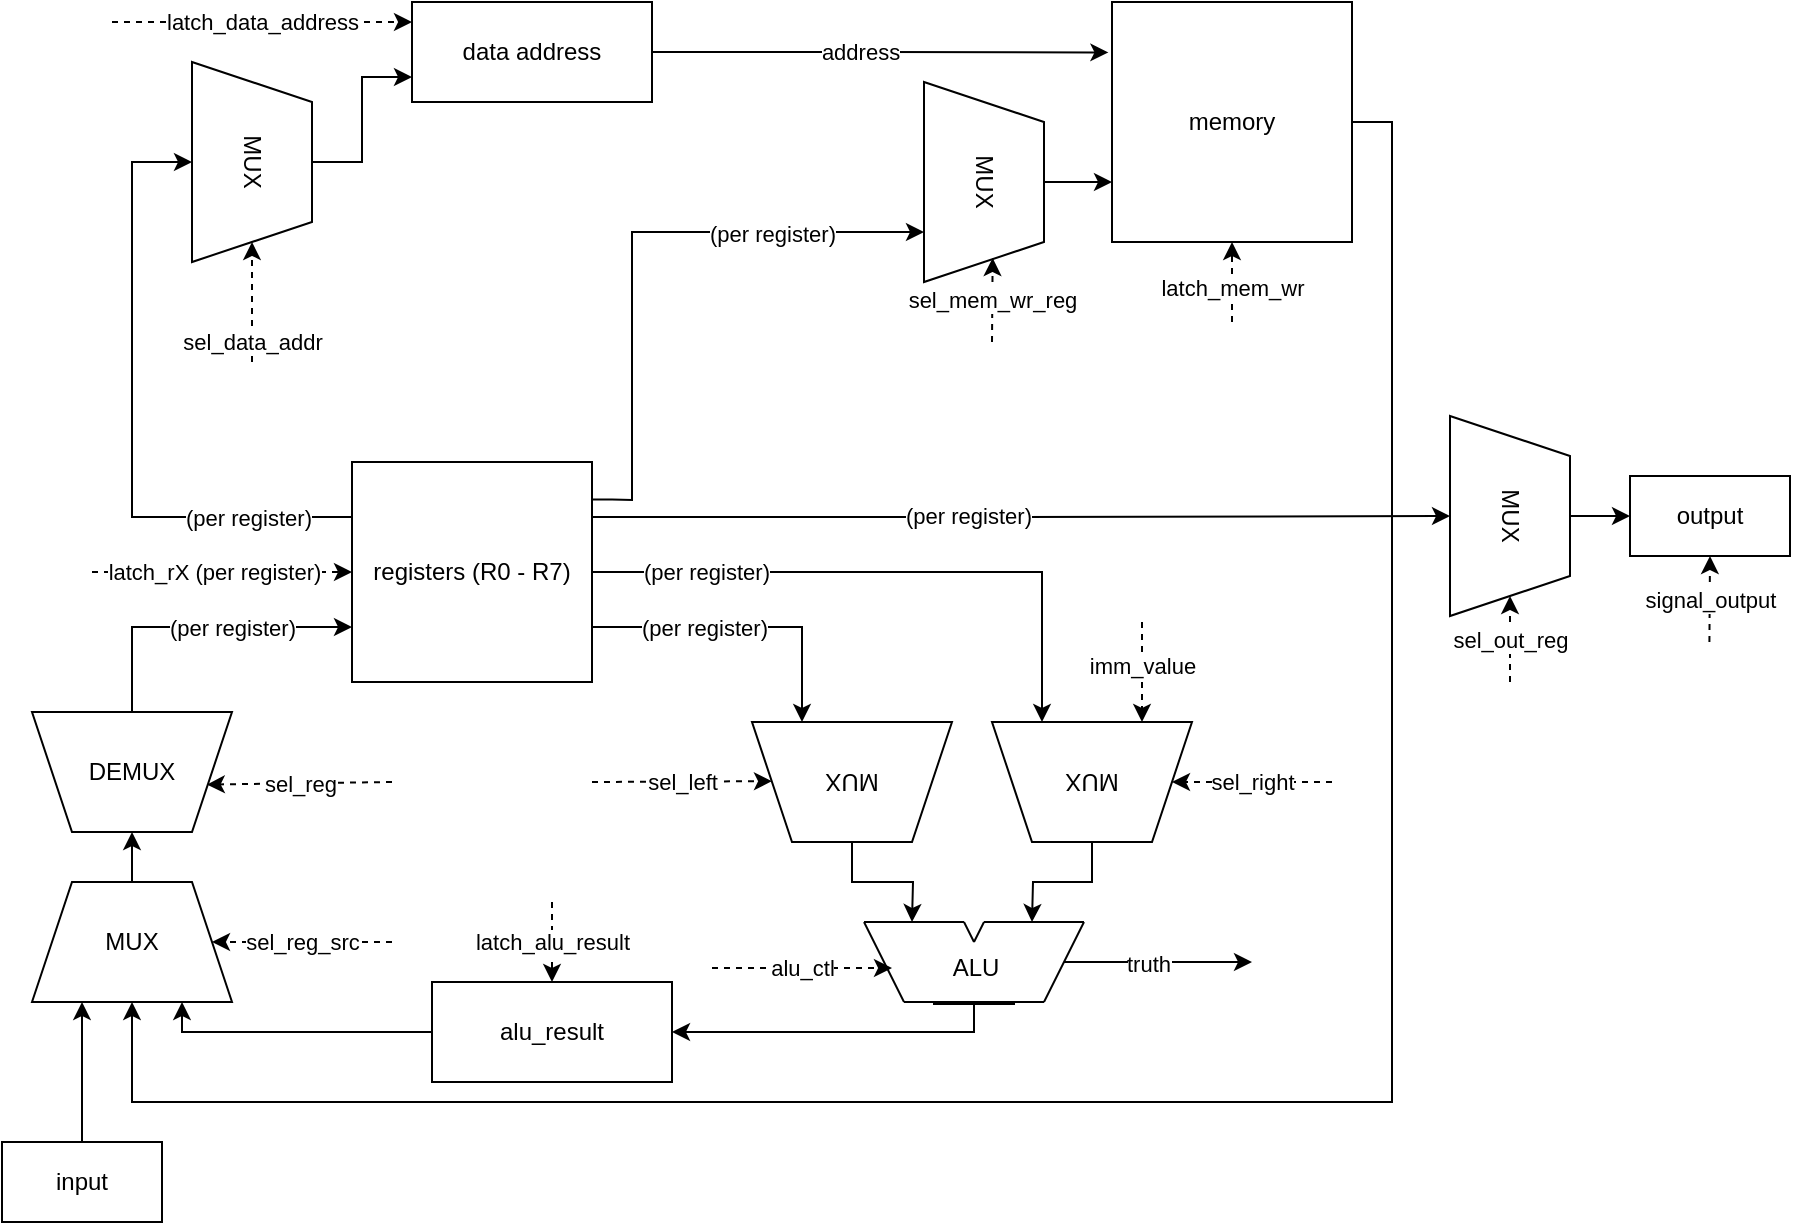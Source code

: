 <mxfile scale="4" border="0" version="24.4.6" type="device">
  <diagram name="Page-1" id="7e0a89b8-554c-2b80-1dc8-d5c74ca68de4">
    <mxGraphModel dx="1426" dy="749" grid="1" gridSize="10" guides="1" tooltips="1" connect="1" arrows="1" fold="1" page="1" pageScale="1" pageWidth="1100" pageHeight="850" background="none" math="0" shadow="0">
      <root>
        <mxCell id="0" />
        <mxCell id="1" parent="0" />
        <mxCell id="mbTVtiMHDX3Djsl5jZRn-1" value="data address" style="rounded=0;whiteSpace=wrap;html=1;" parent="1" vertex="1">
          <mxGeometry x="240" y="40" width="120" height="50" as="geometry" />
        </mxCell>
        <mxCell id="mbTVtiMHDX3Djsl5jZRn-102" style="edgeStyle=orthogonalEdgeStyle;rounded=0;orthogonalLoop=1;jettySize=auto;html=1;entryX=0.5;entryY=1;entryDx=0;entryDy=0;" parent="1" source="mbTVtiMHDX3Djsl5jZRn-2" target="mbTVtiMHDX3Djsl5jZRn-63" edge="1">
          <mxGeometry relative="1" as="geometry">
            <Array as="points">
              <mxPoint x="730" y="100" />
              <mxPoint x="730" y="590" />
              <mxPoint x="100" y="590" />
            </Array>
          </mxGeometry>
        </mxCell>
        <mxCell id="mbTVtiMHDX3Djsl5jZRn-2" value="memory" style="rounded=0;whiteSpace=wrap;html=1;" parent="1" vertex="1">
          <mxGeometry x="590" y="40" width="120" height="120" as="geometry" />
        </mxCell>
        <mxCell id="mbTVtiMHDX3Djsl5jZRn-3" style="edgeStyle=orthogonalEdgeStyle;rounded=0;orthogonalLoop=1;jettySize=auto;html=1;entryX=-0.015;entryY=0.21;entryDx=0;entryDy=0;entryPerimeter=0;" parent="1" source="mbTVtiMHDX3Djsl5jZRn-1" target="mbTVtiMHDX3Djsl5jZRn-2" edge="1">
          <mxGeometry relative="1" as="geometry" />
        </mxCell>
        <mxCell id="mbTVtiMHDX3Djsl5jZRn-7" value="address" style="edgeLabel;html=1;align=center;verticalAlign=middle;resizable=0;points=[];" parent="mbTVtiMHDX3Djsl5jZRn-3" vertex="1" connectable="0">
          <mxGeometry x="-0.104" relative="1" as="geometry">
            <mxPoint x="1" as="offset" />
          </mxGeometry>
        </mxCell>
        <mxCell id="mbTVtiMHDX3Djsl5jZRn-4" value="" style="endArrow=classic;html=1;rounded=0;dashed=1;" parent="1" edge="1">
          <mxGeometry width="50" height="50" relative="1" as="geometry">
            <mxPoint x="90" y="50" as="sourcePoint" />
            <mxPoint x="240" y="50" as="targetPoint" />
          </mxGeometry>
        </mxCell>
        <mxCell id="mbTVtiMHDX3Djsl5jZRn-6" value="latch_data_address" style="edgeLabel;html=1;align=center;verticalAlign=middle;resizable=0;points=[];" parent="mbTVtiMHDX3Djsl5jZRn-4" vertex="1" connectable="0">
          <mxGeometry x="-0.004" relative="1" as="geometry">
            <mxPoint as="offset" />
          </mxGeometry>
        </mxCell>
        <mxCell id="mbTVtiMHDX3Djsl5jZRn-15" style="edgeStyle=orthogonalEdgeStyle;rounded=0;orthogonalLoop=1;jettySize=auto;html=1;exitX=0;exitY=0.25;exitDx=0;exitDy=0;entryX=0.5;entryY=1;entryDx=0;entryDy=0;" parent="1" source="mbTVtiMHDX3Djsl5jZRn-8" target="mbTVtiMHDX3Djsl5jZRn-12" edge="1">
          <mxGeometry relative="1" as="geometry">
            <mxPoint x="290" y="200" as="sourcePoint" />
            <mxPoint x="30" y="80" as="targetPoint" />
            <Array as="points">
              <mxPoint x="100" y="298" />
              <mxPoint x="100" y="120" />
            </Array>
          </mxGeometry>
        </mxCell>
        <mxCell id="mbTVtiMHDX3Djsl5jZRn-19" value="(per register)" style="edgeLabel;html=1;align=center;verticalAlign=middle;resizable=0;points=[];" parent="mbTVtiMHDX3Djsl5jZRn-15" vertex="1" connectable="0">
          <mxGeometry x="-0.324" y="-2" relative="1" as="geometry">
            <mxPoint x="55" y="2" as="offset" />
          </mxGeometry>
        </mxCell>
        <mxCell id="mbTVtiMHDX3Djsl5jZRn-88" style="edgeStyle=orthogonalEdgeStyle;rounded=0;orthogonalLoop=1;jettySize=auto;html=1;entryX=0.75;entryY=1;entryDx=0;entryDy=0;exitX=1.003;exitY=0.171;exitDx=0;exitDy=0;exitPerimeter=0;" parent="1" source="mbTVtiMHDX3Djsl5jZRn-8" target="mbTVtiMHDX3Djsl5jZRn-91" edge="1">
          <mxGeometry relative="1" as="geometry">
            <mxPoint x="340" y="280" as="sourcePoint" />
            <mxPoint x="480" y="166" as="targetPoint" />
            <Array as="points">
              <mxPoint x="340" y="289" />
              <mxPoint x="350" y="289" />
              <mxPoint x="350" y="155" />
            </Array>
          </mxGeometry>
        </mxCell>
        <mxCell id="mbTVtiMHDX3Djsl5jZRn-90" value="&lt;div&gt;(per register)&lt;/div&gt;" style="edgeLabel;html=1;align=center;verticalAlign=middle;resizable=0;points=[];" parent="mbTVtiMHDX3Djsl5jZRn-88" vertex="1" connectable="0">
          <mxGeometry x="0.487" y="-1" relative="1" as="geometry">
            <mxPoint as="offset" />
          </mxGeometry>
        </mxCell>
        <mxCell id="mbTVtiMHDX3Djsl5jZRn-108" style="edgeStyle=orthogonalEdgeStyle;rounded=0;orthogonalLoop=1;jettySize=auto;html=1;exitX=1;exitY=0.25;exitDx=0;exitDy=0;entryX=0.5;entryY=1;entryDx=0;entryDy=0;" parent="1" source="mbTVtiMHDX3Djsl5jZRn-8" target="mbTVtiMHDX3Djsl5jZRn-109" edge="1">
          <mxGeometry relative="1" as="geometry">
            <mxPoint x="620" y="297" as="targetPoint" />
          </mxGeometry>
        </mxCell>
        <mxCell id="mbTVtiMHDX3Djsl5jZRn-115" value="(per register)" style="edgeLabel;html=1;align=center;verticalAlign=middle;resizable=0;points=[];" parent="mbTVtiMHDX3Djsl5jZRn-108" vertex="1" connectable="0">
          <mxGeometry x="-0.128" y="1" relative="1" as="geometry">
            <mxPoint as="offset" />
          </mxGeometry>
        </mxCell>
        <mxCell id="mbTVtiMHDX3Djsl5jZRn-8" value="&lt;div&gt;registers (R0 - R7)&lt;/div&gt;" style="rounded=0;whiteSpace=wrap;html=1;" parent="1" vertex="1">
          <mxGeometry x="210" y="270" width="120" height="110" as="geometry" />
        </mxCell>
        <mxCell id="mbTVtiMHDX3Djsl5jZRn-10" value="" style="endArrow=classic;html=1;rounded=0;dashed=1;entryX=0.25;entryY=1;entryDx=0;entryDy=0;" parent="1" target="mbTVtiMHDX3Djsl5jZRn-36" edge="1">
          <mxGeometry width="50" height="50" relative="1" as="geometry">
            <mxPoint x="605" y="350" as="sourcePoint" />
            <mxPoint x="610" y="400" as="targetPoint" />
          </mxGeometry>
        </mxCell>
        <mxCell id="mbTVtiMHDX3Djsl5jZRn-11" value="imm_value" style="edgeLabel;html=1;align=center;verticalAlign=middle;resizable=0;points=[];" parent="mbTVtiMHDX3Djsl5jZRn-10" vertex="1" connectable="0">
          <mxGeometry x="-0.004" relative="1" as="geometry">
            <mxPoint y="-3" as="offset" />
          </mxGeometry>
        </mxCell>
        <mxCell id="mbTVtiMHDX3Djsl5jZRn-14" style="edgeStyle=orthogonalEdgeStyle;rounded=0;orthogonalLoop=1;jettySize=auto;html=1;entryX=0;entryY=0.75;entryDx=0;entryDy=0;" parent="1" source="mbTVtiMHDX3Djsl5jZRn-12" target="mbTVtiMHDX3Djsl5jZRn-1" edge="1">
          <mxGeometry relative="1" as="geometry" />
        </mxCell>
        <mxCell id="mbTVtiMHDX3Djsl5jZRn-12" value="MUX" style="shape=trapezoid;perimeter=trapezoidPerimeter;whiteSpace=wrap;html=1;fixedSize=1;rotation=90;" parent="1" vertex="1">
          <mxGeometry x="110" y="90" width="100" height="60" as="geometry" />
        </mxCell>
        <mxCell id="mbTVtiMHDX3Djsl5jZRn-16" value="" style="endArrow=classic;html=1;rounded=0;dashed=1;entryX=1;entryY=0.5;entryDx=0;entryDy=0;" parent="1" target="mbTVtiMHDX3Djsl5jZRn-12" edge="1">
          <mxGeometry width="50" height="50" relative="1" as="geometry">
            <mxPoint x="160" y="220" as="sourcePoint" />
            <mxPoint x="190" y="220" as="targetPoint" />
          </mxGeometry>
        </mxCell>
        <mxCell id="mbTVtiMHDX3Djsl5jZRn-17" value="sel_data_addr" style="edgeLabel;html=1;align=center;verticalAlign=middle;resizable=0;points=[];" parent="mbTVtiMHDX3Djsl5jZRn-16" vertex="1" connectable="0">
          <mxGeometry x="-0.004" relative="1" as="geometry">
            <mxPoint y="20" as="offset" />
          </mxGeometry>
        </mxCell>
        <mxCell id="mbTVtiMHDX3Djsl5jZRn-33" value="" style="group" parent="1" vertex="1" connectable="0">
          <mxGeometry x="466" y="500" width="110" height="40" as="geometry" />
        </mxCell>
        <mxCell id="mbTVtiMHDX3Djsl5jZRn-21" value="" style="endArrow=none;html=1;rounded=0;" parent="mbTVtiMHDX3Djsl5jZRn-33" edge="1">
          <mxGeometry width="50" height="50" relative="1" as="geometry">
            <mxPoint x="20" y="40" as="sourcePoint" />
            <mxPoint x="90" y="40" as="targetPoint" />
          </mxGeometry>
        </mxCell>
        <mxCell id="mbTVtiMHDX3Djsl5jZRn-22" value="" style="endArrow=none;html=1;rounded=0;" parent="mbTVtiMHDX3Djsl5jZRn-33" edge="1">
          <mxGeometry width="50" height="50" relative="1" as="geometry">
            <mxPoint as="sourcePoint" />
            <mxPoint x="20" y="40" as="targetPoint" />
          </mxGeometry>
        </mxCell>
        <mxCell id="mbTVtiMHDX3Djsl5jZRn-24" value="" style="endArrow=none;html=1;rounded=0;" parent="mbTVtiMHDX3Djsl5jZRn-33" edge="1">
          <mxGeometry width="50" height="50" relative="1" as="geometry">
            <mxPoint x="90" y="40" as="sourcePoint" />
            <mxPoint x="110" as="targetPoint" />
          </mxGeometry>
        </mxCell>
        <mxCell id="mbTVtiMHDX3Djsl5jZRn-25" value="" style="endArrow=none;html=1;rounded=0;" parent="mbTVtiMHDX3Djsl5jZRn-33" edge="1">
          <mxGeometry width="50" height="50" relative="1" as="geometry">
            <mxPoint as="sourcePoint" />
            <mxPoint x="50" as="targetPoint" />
          </mxGeometry>
        </mxCell>
        <mxCell id="mbTVtiMHDX3Djsl5jZRn-29" value="ALU" style="text;html=1;align=center;verticalAlign=middle;whiteSpace=wrap;rounded=0;" parent="mbTVtiMHDX3Djsl5jZRn-33" vertex="1">
          <mxGeometry x="26" y="8" width="60" height="30" as="geometry" />
        </mxCell>
        <mxCell id="mbTVtiMHDX3Djsl5jZRn-30" value="" style="endArrow=none;html=1;rounded=0;" parent="mbTVtiMHDX3Djsl5jZRn-33" edge="1">
          <mxGeometry width="50" height="50" relative="1" as="geometry">
            <mxPoint x="60" as="sourcePoint" />
            <mxPoint x="110" as="targetPoint" />
          </mxGeometry>
        </mxCell>
        <mxCell id="mbTVtiMHDX3Djsl5jZRn-31" value="" style="endArrow=none;html=1;rounded=0;" parent="mbTVtiMHDX3Djsl5jZRn-33" edge="1">
          <mxGeometry width="50" height="50" relative="1" as="geometry">
            <mxPoint x="50" as="sourcePoint" />
            <mxPoint x="55" y="10" as="targetPoint" />
          </mxGeometry>
        </mxCell>
        <mxCell id="mbTVtiMHDX3Djsl5jZRn-32" value="" style="endArrow=none;html=1;rounded=0;" parent="mbTVtiMHDX3Djsl5jZRn-33" edge="1">
          <mxGeometry width="50" height="50" relative="1" as="geometry">
            <mxPoint x="55" y="10" as="sourcePoint" />
            <mxPoint x="60" as="targetPoint" />
          </mxGeometry>
        </mxCell>
        <mxCell id="mbTVtiMHDX3Djsl5jZRn-48" style="edgeStyle=orthogonalEdgeStyle;rounded=0;orthogonalLoop=1;jettySize=auto;html=1;" parent="1" source="mbTVtiMHDX3Djsl5jZRn-35" edge="1">
          <mxGeometry relative="1" as="geometry">
            <mxPoint x="490" y="500" as="targetPoint" />
          </mxGeometry>
        </mxCell>
        <mxCell id="mbTVtiMHDX3Djsl5jZRn-35" value="MUX" style="shape=trapezoid;perimeter=trapezoidPerimeter;whiteSpace=wrap;html=1;fixedSize=1;rotation=-180;" parent="1" vertex="1">
          <mxGeometry x="410" y="400" width="100" height="60" as="geometry" />
        </mxCell>
        <mxCell id="mbTVtiMHDX3Djsl5jZRn-50" style="edgeStyle=orthogonalEdgeStyle;rounded=0;orthogonalLoop=1;jettySize=auto;html=1;exitX=0.5;exitY=0;exitDx=0;exitDy=0;" parent="1" source="mbTVtiMHDX3Djsl5jZRn-36" edge="1">
          <mxGeometry relative="1" as="geometry">
            <mxPoint x="550" y="500" as="targetPoint" />
          </mxGeometry>
        </mxCell>
        <mxCell id="mbTVtiMHDX3Djsl5jZRn-36" value="MUX" style="shape=trapezoid;perimeter=trapezoidPerimeter;whiteSpace=wrap;html=1;fixedSize=1;rotation=-180;" parent="1" vertex="1">
          <mxGeometry x="530" y="400" width="100" height="60" as="geometry" />
        </mxCell>
        <mxCell id="mbTVtiMHDX3Djsl5jZRn-41" style="edgeStyle=orthogonalEdgeStyle;rounded=0;orthogonalLoop=1;jettySize=auto;html=1;entryX=0.75;entryY=1;entryDx=0;entryDy=0;exitX=1;exitY=0.75;exitDx=0;exitDy=0;" parent="1" source="mbTVtiMHDX3Djsl5jZRn-8" target="mbTVtiMHDX3Djsl5jZRn-35" edge="1">
          <mxGeometry relative="1" as="geometry">
            <mxPoint x="340" y="270" as="sourcePoint" />
          </mxGeometry>
        </mxCell>
        <mxCell id="mbTVtiMHDX3Djsl5jZRn-47" value="(per register)" style="edgeLabel;html=1;align=center;verticalAlign=middle;resizable=0;points=[];" parent="mbTVtiMHDX3Djsl5jZRn-41" vertex="1" connectable="0">
          <mxGeometry x="-0.45" relative="1" as="geometry">
            <mxPoint x="14" as="offset" />
          </mxGeometry>
        </mxCell>
        <mxCell id="mbTVtiMHDX3Djsl5jZRn-42" style="edgeStyle=orthogonalEdgeStyle;rounded=0;orthogonalLoop=1;jettySize=auto;html=1;entryX=0.75;entryY=1;entryDx=0;entryDy=0;exitX=1;exitY=0.5;exitDx=0;exitDy=0;" parent="1" source="mbTVtiMHDX3Djsl5jZRn-8" target="mbTVtiMHDX3Djsl5jZRn-36" edge="1">
          <mxGeometry relative="1" as="geometry">
            <mxPoint x="340" y="247" as="sourcePoint" />
            <mxPoint x="600" y="370" as="targetPoint" />
          </mxGeometry>
        </mxCell>
        <mxCell id="mbTVtiMHDX3Djsl5jZRn-45" value="(per register)" style="edgeLabel;html=1;align=center;verticalAlign=middle;resizable=0;points=[];" parent="mbTVtiMHDX3Djsl5jZRn-42" vertex="1" connectable="0">
          <mxGeometry x="-0.353" y="2" relative="1" as="geometry">
            <mxPoint x="-40" y="2" as="offset" />
          </mxGeometry>
        </mxCell>
        <mxCell id="mbTVtiMHDX3Djsl5jZRn-51" value="" style="endArrow=classic;html=1;rounded=0;dashed=1;entryX=0;entryY=0.5;entryDx=0;entryDy=0;" parent="1" edge="1">
          <mxGeometry width="50" height="50" relative="1" as="geometry">
            <mxPoint x="330" y="430" as="sourcePoint" />
            <mxPoint x="420" y="429.58" as="targetPoint" />
          </mxGeometry>
        </mxCell>
        <mxCell id="mbTVtiMHDX3Djsl5jZRn-52" value="sel_left" style="edgeLabel;html=1;align=center;verticalAlign=middle;resizable=0;points=[];" parent="mbTVtiMHDX3Djsl5jZRn-51" vertex="1" connectable="0">
          <mxGeometry x="-0.004" relative="1" as="geometry">
            <mxPoint as="offset" />
          </mxGeometry>
        </mxCell>
        <mxCell id="mbTVtiMHDX3Djsl5jZRn-54" value="" style="endArrow=classic;html=1;rounded=0;dashed=1;entryX=0;entryY=0.5;entryDx=0;entryDy=0;" parent="1" target="mbTVtiMHDX3Djsl5jZRn-36" edge="1">
          <mxGeometry width="50" height="50" relative="1" as="geometry">
            <mxPoint x="700" y="430" as="sourcePoint" />
            <mxPoint x="640" y="430" as="targetPoint" />
          </mxGeometry>
        </mxCell>
        <mxCell id="mbTVtiMHDX3Djsl5jZRn-55" value="sel_right" style="edgeLabel;html=1;align=center;verticalAlign=middle;resizable=0;points=[];" parent="mbTVtiMHDX3Djsl5jZRn-54" vertex="1" connectable="0">
          <mxGeometry x="-0.004" relative="1" as="geometry">
            <mxPoint as="offset" />
          </mxGeometry>
        </mxCell>
        <mxCell id="mbTVtiMHDX3Djsl5jZRn-56" value="" style="endArrow=classic;html=1;rounded=0;dashed=1;" parent="1" edge="1">
          <mxGeometry width="50" height="50" relative="1" as="geometry">
            <mxPoint x="390" y="523" as="sourcePoint" />
            <mxPoint x="480" y="523" as="targetPoint" />
          </mxGeometry>
        </mxCell>
        <mxCell id="mbTVtiMHDX3Djsl5jZRn-57" value="alu_ctl" style="edgeLabel;html=1;align=center;verticalAlign=middle;resizable=0;points=[];" parent="mbTVtiMHDX3Djsl5jZRn-56" vertex="1" connectable="0">
          <mxGeometry x="-0.004" relative="1" as="geometry">
            <mxPoint as="offset" />
          </mxGeometry>
        </mxCell>
        <mxCell id="dnhSuoNJByi2-0SbZ8vb-2" style="edgeStyle=orthogonalEdgeStyle;rounded=0;orthogonalLoop=1;jettySize=auto;html=1;entryX=1;entryY=0.5;entryDx=0;entryDy=0;" parent="1" source="mbTVtiMHDX3Djsl5jZRn-60" target="dnhSuoNJByi2-0SbZ8vb-1" edge="1">
          <mxGeometry relative="1" as="geometry">
            <Array as="points">
              <mxPoint x="521" y="555" />
            </Array>
          </mxGeometry>
        </mxCell>
        <mxCell id="mbTVtiMHDX3Djsl5jZRn-60" value="" style="rounded=0;whiteSpace=wrap;html=1;" parent="1" vertex="1">
          <mxGeometry x="501" y="540" width="40" height="1" as="geometry" />
        </mxCell>
        <mxCell id="mbTVtiMHDX3Djsl5jZRn-65" style="edgeStyle=orthogonalEdgeStyle;rounded=0;orthogonalLoop=1;jettySize=auto;html=1;entryX=0.5;entryY=1;entryDx=0;entryDy=0;" parent="1" source="mbTVtiMHDX3Djsl5jZRn-63" target="mbTVtiMHDX3Djsl5jZRn-64" edge="1">
          <mxGeometry relative="1" as="geometry" />
        </mxCell>
        <mxCell id="mbTVtiMHDX3Djsl5jZRn-63" value="MUX" style="shape=trapezoid;perimeter=trapezoidPerimeter;whiteSpace=wrap;html=1;fixedSize=1;rotation=0;" parent="1" vertex="1">
          <mxGeometry x="50" y="480" width="100" height="60" as="geometry" />
        </mxCell>
        <mxCell id="mbTVtiMHDX3Djsl5jZRn-67" style="edgeStyle=orthogonalEdgeStyle;rounded=0;orthogonalLoop=1;jettySize=auto;html=1;exitX=0.5;exitY=0;exitDx=0;exitDy=0;entryX=0;entryY=0.75;entryDx=0;entryDy=0;" parent="1" source="mbTVtiMHDX3Djsl5jZRn-64" target="mbTVtiMHDX3Djsl5jZRn-8" edge="1">
          <mxGeometry relative="1" as="geometry">
            <mxPoint x="200" y="260" as="targetPoint" />
          </mxGeometry>
        </mxCell>
        <mxCell id="mbTVtiMHDX3Djsl5jZRn-71" value="(per register)" style="edgeLabel;html=1;align=center;verticalAlign=middle;resizable=0;points=[];" parent="mbTVtiMHDX3Djsl5jZRn-67" vertex="1" connectable="0">
          <mxGeometry x="0.406" y="1" relative="1" as="geometry">
            <mxPoint x="-15" y="1" as="offset" />
          </mxGeometry>
        </mxCell>
        <mxCell id="mbTVtiMHDX3Djsl5jZRn-64" value="DEMUX" style="shape=trapezoid;perimeter=trapezoidPerimeter;whiteSpace=wrap;html=1;fixedSize=1;rotation=0;flipH=1;flipV=1;" parent="1" vertex="1">
          <mxGeometry x="50" y="395" width="100" height="60" as="geometry" />
        </mxCell>
        <mxCell id="mbTVtiMHDX3Djsl5jZRn-72" value="" style="endArrow=classic;html=1;rounded=0;dashed=1;entryX=1;entryY=0.5;entryDx=0;entryDy=0;" parent="1" target="mbTVtiMHDX3Djsl5jZRn-63" edge="1">
          <mxGeometry width="50" height="50" relative="1" as="geometry">
            <mxPoint x="230" y="510" as="sourcePoint" />
            <mxPoint x="260" y="509.66" as="targetPoint" />
          </mxGeometry>
        </mxCell>
        <mxCell id="mbTVtiMHDX3Djsl5jZRn-73" value="sel_reg_src" style="edgeLabel;html=1;align=center;verticalAlign=middle;resizable=0;points=[];" parent="mbTVtiMHDX3Djsl5jZRn-72" vertex="1" connectable="0">
          <mxGeometry x="-0.004" relative="1" as="geometry">
            <mxPoint as="offset" />
          </mxGeometry>
        </mxCell>
        <mxCell id="mbTVtiMHDX3Djsl5jZRn-77" value="" style="endArrow=classic;html=1;rounded=0;dashed=1;entryX=0.126;entryY=0.395;entryDx=0;entryDy=0;entryPerimeter=0;" parent="1" target="mbTVtiMHDX3Djsl5jZRn-64" edge="1">
          <mxGeometry width="50" height="50" relative="1" as="geometry">
            <mxPoint x="230" y="430" as="sourcePoint" />
            <mxPoint x="150" y="430" as="targetPoint" />
          </mxGeometry>
        </mxCell>
        <mxCell id="mbTVtiMHDX3Djsl5jZRn-78" value="sel_reg" style="edgeLabel;html=1;align=center;verticalAlign=middle;resizable=0;points=[];" parent="mbTVtiMHDX3Djsl5jZRn-77" vertex="1" connectable="0">
          <mxGeometry x="-0.004" relative="1" as="geometry">
            <mxPoint as="offset" />
          </mxGeometry>
        </mxCell>
        <mxCell id="mbTVtiMHDX3Djsl5jZRn-79" value="input" style="rounded=0;whiteSpace=wrap;html=1;" parent="1" vertex="1">
          <mxGeometry x="35" y="610" width="80" height="40" as="geometry" />
        </mxCell>
        <mxCell id="mbTVtiMHDX3Djsl5jZRn-83" style="edgeStyle=orthogonalEdgeStyle;rounded=0;orthogonalLoop=1;jettySize=auto;html=1;entryX=0.25;entryY=1;entryDx=0;entryDy=0;" parent="1" source="mbTVtiMHDX3Djsl5jZRn-79" target="mbTVtiMHDX3Djsl5jZRn-63" edge="1">
          <mxGeometry relative="1" as="geometry">
            <mxPoint x="80" y="560" as="targetPoint" />
          </mxGeometry>
        </mxCell>
        <mxCell id="mbTVtiMHDX3Djsl5jZRn-84" value="" style="endArrow=classic;html=1;rounded=0;" parent="1" edge="1">
          <mxGeometry width="50" height="50" relative="1" as="geometry">
            <mxPoint x="566" y="520" as="sourcePoint" />
            <mxPoint x="660" y="520" as="targetPoint" />
          </mxGeometry>
        </mxCell>
        <mxCell id="mbTVtiMHDX3Djsl5jZRn-85" value="truth" style="edgeLabel;html=1;align=center;verticalAlign=middle;resizable=0;points=[];" parent="mbTVtiMHDX3Djsl5jZRn-84" vertex="1" connectable="0">
          <mxGeometry x="-0.116" y="-1" relative="1" as="geometry">
            <mxPoint as="offset" />
          </mxGeometry>
        </mxCell>
        <mxCell id="mbTVtiMHDX3Djsl5jZRn-86" value="" style="endArrow=classic;html=1;rounded=0;dashed=1;entryX=0;entryY=0.5;entryDx=0;entryDy=0;" parent="1" target="mbTVtiMHDX3Djsl5jZRn-8" edge="1">
          <mxGeometry width="50" height="50" relative="1" as="geometry">
            <mxPoint x="80" y="325" as="sourcePoint" />
            <mxPoint x="190" y="280" as="targetPoint" />
          </mxGeometry>
        </mxCell>
        <mxCell id="mbTVtiMHDX3Djsl5jZRn-87" value="latch_rX (per register)" style="edgeLabel;html=1;align=center;verticalAlign=middle;resizable=0;points=[];" parent="mbTVtiMHDX3Djsl5jZRn-86" vertex="1" connectable="0">
          <mxGeometry x="-0.004" relative="1" as="geometry">
            <mxPoint x="-4" as="offset" />
          </mxGeometry>
        </mxCell>
        <mxCell id="mbTVtiMHDX3Djsl5jZRn-92" style="edgeStyle=orthogonalEdgeStyle;rounded=0;orthogonalLoop=1;jettySize=auto;html=1;entryX=0;entryY=0.75;entryDx=0;entryDy=0;" parent="1" source="mbTVtiMHDX3Djsl5jZRn-91" target="mbTVtiMHDX3Djsl5jZRn-2" edge="1">
          <mxGeometry relative="1" as="geometry" />
        </mxCell>
        <mxCell id="mbTVtiMHDX3Djsl5jZRn-91" value="MUX" style="shape=trapezoid;perimeter=trapezoidPerimeter;whiteSpace=wrap;html=1;fixedSize=1;rotation=90;" parent="1" vertex="1">
          <mxGeometry x="476" y="100" width="100" height="60" as="geometry" />
        </mxCell>
        <mxCell id="mbTVtiMHDX3Djsl5jZRn-93" value="" style="endArrow=classic;html=1;rounded=0;dashed=1;entryX=0.5;entryY=1;entryDx=0;entryDy=0;" parent="1" target="mbTVtiMHDX3Djsl5jZRn-2" edge="1">
          <mxGeometry width="50" height="50" relative="1" as="geometry">
            <mxPoint x="650" y="200" as="sourcePoint" />
            <mxPoint x="720" y="190.0" as="targetPoint" />
          </mxGeometry>
        </mxCell>
        <mxCell id="mbTVtiMHDX3Djsl5jZRn-94" value="latch_mem_wr" style="edgeLabel;html=1;align=center;verticalAlign=middle;resizable=0;points=[];" parent="mbTVtiMHDX3Djsl5jZRn-93" vertex="1" connectable="0">
          <mxGeometry x="-0.004" relative="1" as="geometry">
            <mxPoint y="3" as="offset" />
          </mxGeometry>
        </mxCell>
        <mxCell id="mbTVtiMHDX3Djsl5jZRn-105" value="" style="endArrow=classic;html=1;rounded=0;dashed=1;entryX=0.88;entryY=0.428;entryDx=0;entryDy=0;entryPerimeter=0;" parent="1" target="mbTVtiMHDX3Djsl5jZRn-91" edge="1">
          <mxGeometry width="50" height="50" relative="1" as="geometry">
            <mxPoint x="530" y="210" as="sourcePoint" />
            <mxPoint x="530" y="170" as="targetPoint" />
          </mxGeometry>
        </mxCell>
        <mxCell id="mbTVtiMHDX3Djsl5jZRn-106" value="sel_mem_wr_reg" style="edgeLabel;html=1;align=center;verticalAlign=middle;resizable=0;points=[];" parent="mbTVtiMHDX3Djsl5jZRn-105" vertex="1" connectable="0">
          <mxGeometry x="-0.004" relative="1" as="geometry">
            <mxPoint as="offset" />
          </mxGeometry>
        </mxCell>
        <mxCell id="mbTVtiMHDX3Djsl5jZRn-107" value="output" style="rounded=0;whiteSpace=wrap;html=1;" parent="1" vertex="1">
          <mxGeometry x="849" y="277" width="80" height="40" as="geometry" />
        </mxCell>
        <mxCell id="mbTVtiMHDX3Djsl5jZRn-110" style="edgeStyle=orthogonalEdgeStyle;rounded=0;orthogonalLoop=1;jettySize=auto;html=1;entryX=0;entryY=0.5;entryDx=0;entryDy=0;" parent="1" source="mbTVtiMHDX3Djsl5jZRn-109" target="mbTVtiMHDX3Djsl5jZRn-107" edge="1">
          <mxGeometry relative="1" as="geometry" />
        </mxCell>
        <mxCell id="mbTVtiMHDX3Djsl5jZRn-109" value="MUX" style="shape=trapezoid;perimeter=trapezoidPerimeter;whiteSpace=wrap;html=1;fixedSize=1;rotation=90;" parent="1" vertex="1">
          <mxGeometry x="739" y="267" width="100" height="60" as="geometry" />
        </mxCell>
        <mxCell id="mbTVtiMHDX3Djsl5jZRn-111" value="" style="endArrow=classic;html=1;rounded=0;dashed=1;entryX=1;entryY=0.5;entryDx=0;entryDy=0;" parent="1" target="mbTVtiMHDX3Djsl5jZRn-109" edge="1">
          <mxGeometry width="50" height="50" relative="1" as="geometry">
            <mxPoint x="789" y="380" as="sourcePoint" />
            <mxPoint x="793" y="336" as="targetPoint" />
          </mxGeometry>
        </mxCell>
        <mxCell id="mbTVtiMHDX3Djsl5jZRn-112" value="sel_out_reg" style="edgeLabel;html=1;align=center;verticalAlign=middle;resizable=0;points=[];" parent="mbTVtiMHDX3Djsl5jZRn-111" vertex="1" connectable="0">
          <mxGeometry x="-0.004" relative="1" as="geometry">
            <mxPoint as="offset" />
          </mxGeometry>
        </mxCell>
        <mxCell id="mbTVtiMHDX3Djsl5jZRn-113" value="" style="endArrow=classic;html=1;rounded=0;dashed=1;entryX=0.5;entryY=1;entryDx=0;entryDy=0;" parent="1" target="mbTVtiMHDX3Djsl5jZRn-107" edge="1">
          <mxGeometry width="50" height="50" relative="1" as="geometry">
            <mxPoint x="888.71" y="360" as="sourcePoint" />
            <mxPoint x="889" y="330" as="targetPoint" />
          </mxGeometry>
        </mxCell>
        <mxCell id="mbTVtiMHDX3Djsl5jZRn-114" value="signal_output" style="edgeLabel;html=1;align=center;verticalAlign=middle;resizable=0;points=[];" parent="mbTVtiMHDX3Djsl5jZRn-113" vertex="1" connectable="0">
          <mxGeometry x="-0.004" relative="1" as="geometry">
            <mxPoint as="offset" />
          </mxGeometry>
        </mxCell>
        <mxCell id="dnhSuoNJByi2-0SbZ8vb-3" style="edgeStyle=orthogonalEdgeStyle;rounded=0;orthogonalLoop=1;jettySize=auto;html=1;entryX=0.75;entryY=1;entryDx=0;entryDy=0;" parent="1" source="dnhSuoNJByi2-0SbZ8vb-1" target="mbTVtiMHDX3Djsl5jZRn-63" edge="1">
          <mxGeometry relative="1" as="geometry">
            <Array as="points">
              <mxPoint x="125" y="555" />
            </Array>
          </mxGeometry>
        </mxCell>
        <mxCell id="dnhSuoNJByi2-0SbZ8vb-1" value="alu_result" style="rounded=0;whiteSpace=wrap;html=1;" parent="1" vertex="1">
          <mxGeometry x="250" y="530" width="120" height="50" as="geometry" />
        </mxCell>
        <mxCell id="dnhSuoNJByi2-0SbZ8vb-4" value="" style="endArrow=classic;html=1;rounded=0;dashed=1;entryX=0.5;entryY=0;entryDx=0;entryDy=0;" parent="1" target="dnhSuoNJByi2-0SbZ8vb-1" edge="1">
          <mxGeometry width="50" height="50" relative="1" as="geometry">
            <mxPoint x="310" y="490" as="sourcePoint" />
            <mxPoint x="309.71" y="520" as="targetPoint" />
          </mxGeometry>
        </mxCell>
        <mxCell id="dnhSuoNJByi2-0SbZ8vb-5" value="latch_alu_result" style="edgeLabel;html=1;align=center;verticalAlign=middle;resizable=0;points=[];" parent="dnhSuoNJByi2-0SbZ8vb-4" vertex="1" connectable="0">
          <mxGeometry x="-0.004" relative="1" as="geometry">
            <mxPoint as="offset" />
          </mxGeometry>
        </mxCell>
      </root>
    </mxGraphModel>
  </diagram>
</mxfile>
